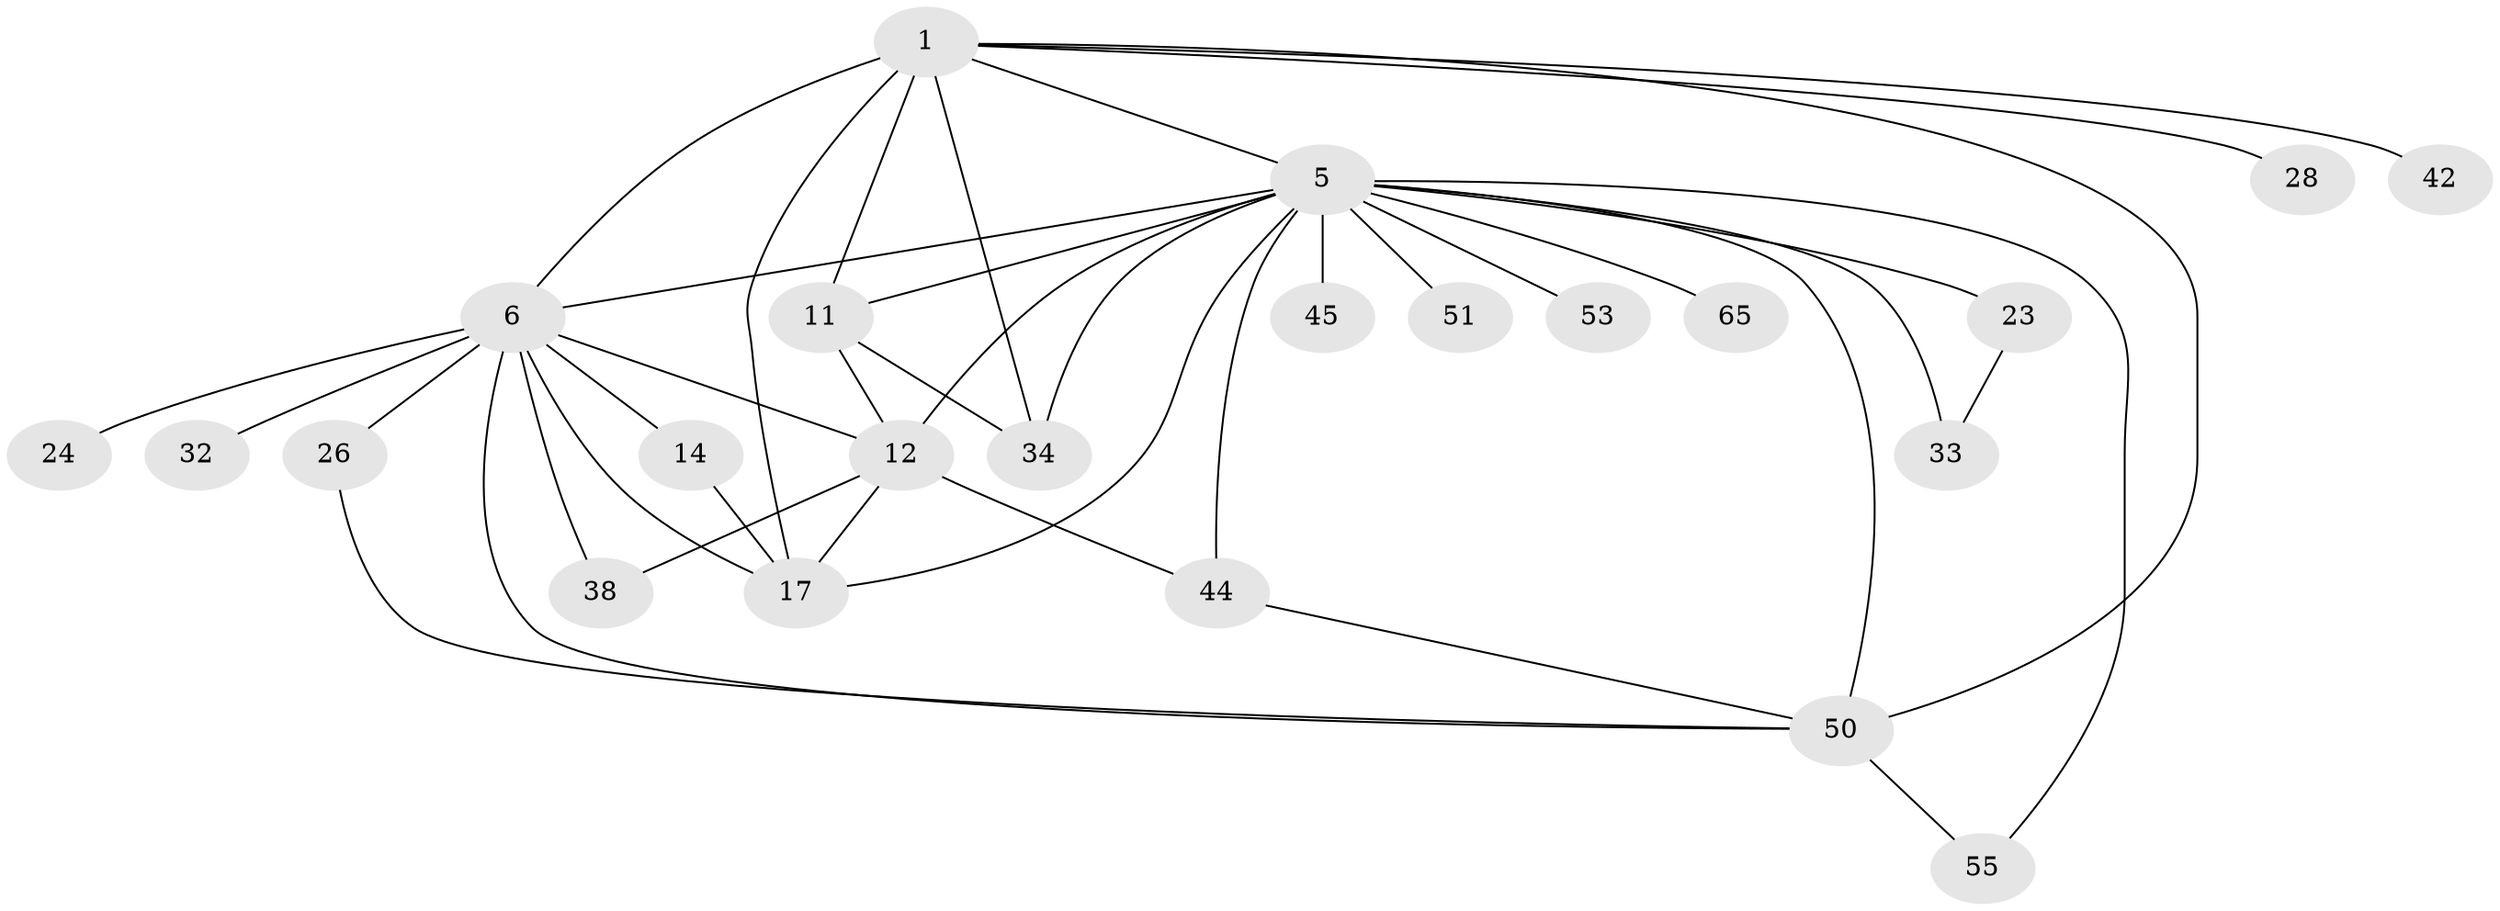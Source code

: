 // original degree distribution, {4: 0.125, 5: 0.125, 1: 0.18055555555555555, 6: 0.05555555555555555, 8: 0.013888888888888888, 3: 0.16666666666666666, 2: 0.3333333333333333}
// Generated by graph-tools (version 1.1) at 2025/17/03/04/25 18:17:10]
// undirected, 23 vertices, 40 edges
graph export_dot {
graph [start="1"]
  node [color=gray90,style=filled];
  1 [super="+3+2+13"];
  5 [super="+36+62+15+8+30"];
  6 [super="+9+7"];
  11 [super="+47"];
  12 [super="+20+63+18"];
  14;
  17 [super="+59+57+31+27"];
  23 [super="+43"];
  24;
  26;
  28 [super="+66"];
  32;
  33 [super="+54+68"];
  34 [super="+37"];
  38;
  42;
  44;
  45 [super="+49"];
  50 [super="+72+56"];
  51;
  53;
  55;
  65 [super="+70"];
  1 -- 5 [weight=3];
  1 -- 34;
  1 -- 6 [weight=3];
  1 -- 42;
  1 -- 11 [weight=3];
  1 -- 17;
  1 -- 50 [weight=2];
  1 -- 28;
  5 -- 53;
  5 -- 55;
  5 -- 11 [weight=2];
  5 -- 6;
  5 -- 17;
  5 -- 65;
  5 -- 34;
  5 -- 33 [weight=2];
  5 -- 44;
  5 -- 45 [weight=2];
  5 -- 50 [weight=2];
  5 -- 51;
  5 -- 23;
  5 -- 12;
  6 -- 32;
  6 -- 38;
  6 -- 12;
  6 -- 50 [weight=2];
  6 -- 24 [weight=2];
  6 -- 26 [weight=2];
  6 -- 14;
  6 -- 17;
  11 -- 34;
  11 -- 12;
  12 -- 17;
  12 -- 38;
  12 -- 44;
  14 -- 17;
  23 -- 33;
  26 -- 50;
  44 -- 50;
  50 -- 55;
}
